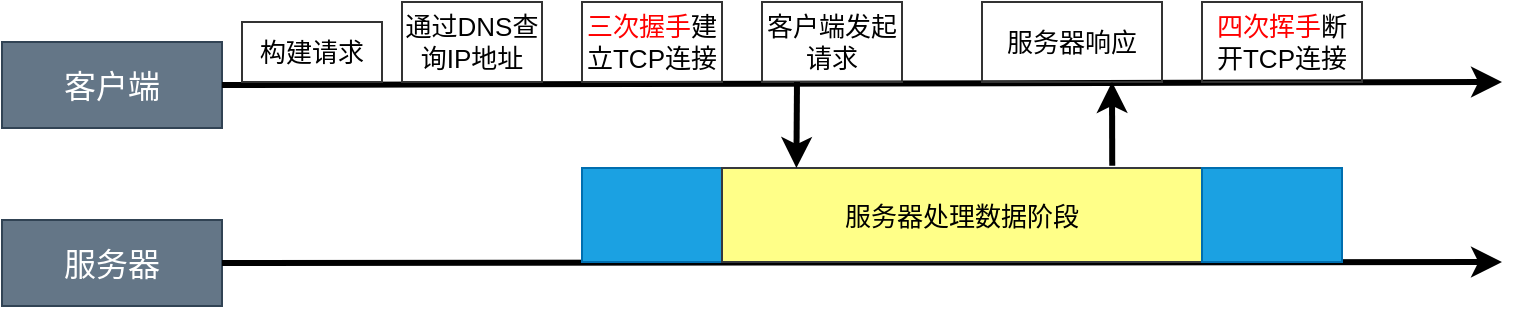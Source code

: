 <mxfile>
    <diagram id="TUBE9LNubIQy5jUnSFzf" name="第 1 页">
        <mxGraphModel dx="959" dy="364" grid="1" gridSize="10" guides="1" tooltips="1" connect="1" arrows="1" fold="1" page="1" pageScale="1" pageWidth="827" pageHeight="1169" background="#ffffff" math="0" shadow="0">
            <root>
                <mxCell id="0"/>
                <mxCell id="1" parent="0"/>
                <mxCell id="2" value="客户端" style="rounded=0;whiteSpace=wrap;html=1;fillColor=#647687;fontColor=#ffffff;strokeColor=#314354;fontSize=16;" vertex="1" parent="1">
                    <mxGeometry x="50" y="87" width="110" height="43" as="geometry"/>
                </mxCell>
                <mxCell id="4" value="" style="endArrow=classic;html=1;exitX=1;exitY=0.5;exitDx=0;exitDy=0;strokeWidth=3;strokeColor=#000000;fontSize=16;" edge="1" parent="1" source="2">
                    <mxGeometry width="50" height="50" relative="1" as="geometry">
                        <mxPoint x="460" y="247" as="sourcePoint"/>
                        <mxPoint x="800" y="107" as="targetPoint"/>
                    </mxGeometry>
                </mxCell>
                <mxCell id="5" value="构建请求" style="rounded=0;whiteSpace=wrap;html=1;fillColor=none;fontColor=#000000;strokeColor=#333333;fontSize=13;" vertex="1" parent="1">
                    <mxGeometry x="170" y="77" width="70" height="30" as="geometry"/>
                </mxCell>
                <mxCell id="6" value="通过DNS查询IP地址" style="rounded=0;whiteSpace=wrap;html=1;fillColor=none;fontColor=#000000;strokeColor=#333333;fontSize=13;" vertex="1" parent="1">
                    <mxGeometry x="250" y="67" width="70" height="40" as="geometry"/>
                </mxCell>
                <mxCell id="7" value="&lt;font color=&quot;#ff0000&quot;&gt;三次握手&lt;/font&gt;建立TCP连接" style="rounded=0;whiteSpace=wrap;html=1;fillColor=none;fontColor=#000000;strokeColor=#333333;fontSize=13;" vertex="1" parent="1">
                    <mxGeometry x="340" y="67" width="70" height="40" as="geometry"/>
                </mxCell>
                <mxCell id="8" value="客户端发起请求" style="rounded=0;whiteSpace=wrap;html=1;fillColor=none;fontColor=#000000;strokeColor=#333333;fontSize=13;" vertex="1" parent="1">
                    <mxGeometry x="430" y="67" width="70" height="40" as="geometry"/>
                </mxCell>
                <mxCell id="9" value="服务器响应" style="rounded=0;whiteSpace=wrap;html=1;fillColor=none;fontColor=#000000;strokeColor=#333333;fontSize=13;" vertex="1" parent="1">
                    <mxGeometry x="540" y="67" width="90" height="40" as="geometry"/>
                </mxCell>
                <mxCell id="10" value="&lt;font color=&quot;#ff0000&quot;&gt;四次挥手&lt;/font&gt;断开TCP连接" style="rounded=0;whiteSpace=wrap;html=1;fillColor=none;fontColor=#000000;strokeColor=#333333;fontSize=13;" vertex="1" parent="1">
                    <mxGeometry x="650" y="67" width="80" height="40" as="geometry"/>
                </mxCell>
                <mxCell id="12" value="服务器" style="rounded=0;whiteSpace=wrap;html=1;fillColor=#647687;fontColor=#ffffff;strokeColor=#314354;fontSize=16;" vertex="1" parent="1">
                    <mxGeometry x="50" y="176" width="110" height="43" as="geometry"/>
                </mxCell>
                <mxCell id="13" value="" style="endArrow=classic;html=1;exitX=1;exitY=0.5;exitDx=0;exitDy=0;strokeWidth=3;strokeColor=#000000;fontSize=16;" edge="1" source="12" parent="1">
                    <mxGeometry width="50" height="50" relative="1" as="geometry">
                        <mxPoint x="460" y="337" as="sourcePoint"/>
                        <mxPoint x="800" y="197" as="targetPoint"/>
                    </mxGeometry>
                </mxCell>
                <mxCell id="17" value="" style="rounded=0;whiteSpace=wrap;html=1;fillColor=#1ba1e2;fontColor=#ffffff;strokeColor=#006EAF;fontSize=13;" vertex="1" parent="1">
                    <mxGeometry x="340" y="150" width="70" height="47" as="geometry"/>
                </mxCell>
                <mxCell id="18" value="服务器处理数据阶段" style="rounded=0;whiteSpace=wrap;html=1;fillColor=#ffff88;strokeColor=#36393d;fontColor=#000000;fontSize=13;" vertex="1" parent="1">
                    <mxGeometry x="410" y="150" width="240" height="47" as="geometry"/>
                </mxCell>
                <mxCell id="19" value="" style="rounded=0;whiteSpace=wrap;html=1;fillColor=#1ba1e2;fontColor=#ffffff;strokeColor=#006EAF;fontSize=13;" vertex="1" parent="1">
                    <mxGeometry x="650" y="150" width="70" height="47" as="geometry"/>
                </mxCell>
                <mxCell id="20" value="" style="endArrow=classic;html=1;strokeColor=#000000;strokeWidth=3;fontColor=#000000;exitX=0.25;exitY=1;exitDx=0;exitDy=0;entryX=0.155;entryY=0;entryDx=0;entryDy=0;entryPerimeter=0;fontSize=13;" edge="1" parent="1" source="8" target="18">
                    <mxGeometry width="50" height="50" relative="1" as="geometry">
                        <mxPoint x="460" y="247" as="sourcePoint"/>
                        <mxPoint x="510" y="197" as="targetPoint"/>
                    </mxGeometry>
                </mxCell>
                <mxCell id="21" value="" style="endArrow=classic;html=1;strokeColor=#000000;strokeWidth=3;fontColor=#000000;exitX=0.813;exitY=-0.025;exitDx=0;exitDy=0;exitPerimeter=0;fontSize=13;" edge="1" parent="1" source="18">
                    <mxGeometry width="50" height="50" relative="1" as="geometry">
                        <mxPoint x="475" y="117" as="sourcePoint"/>
                        <mxPoint x="605" y="107" as="targetPoint"/>
                    </mxGeometry>
                </mxCell>
            </root>
        </mxGraphModel>
    </diagram>
</mxfile>